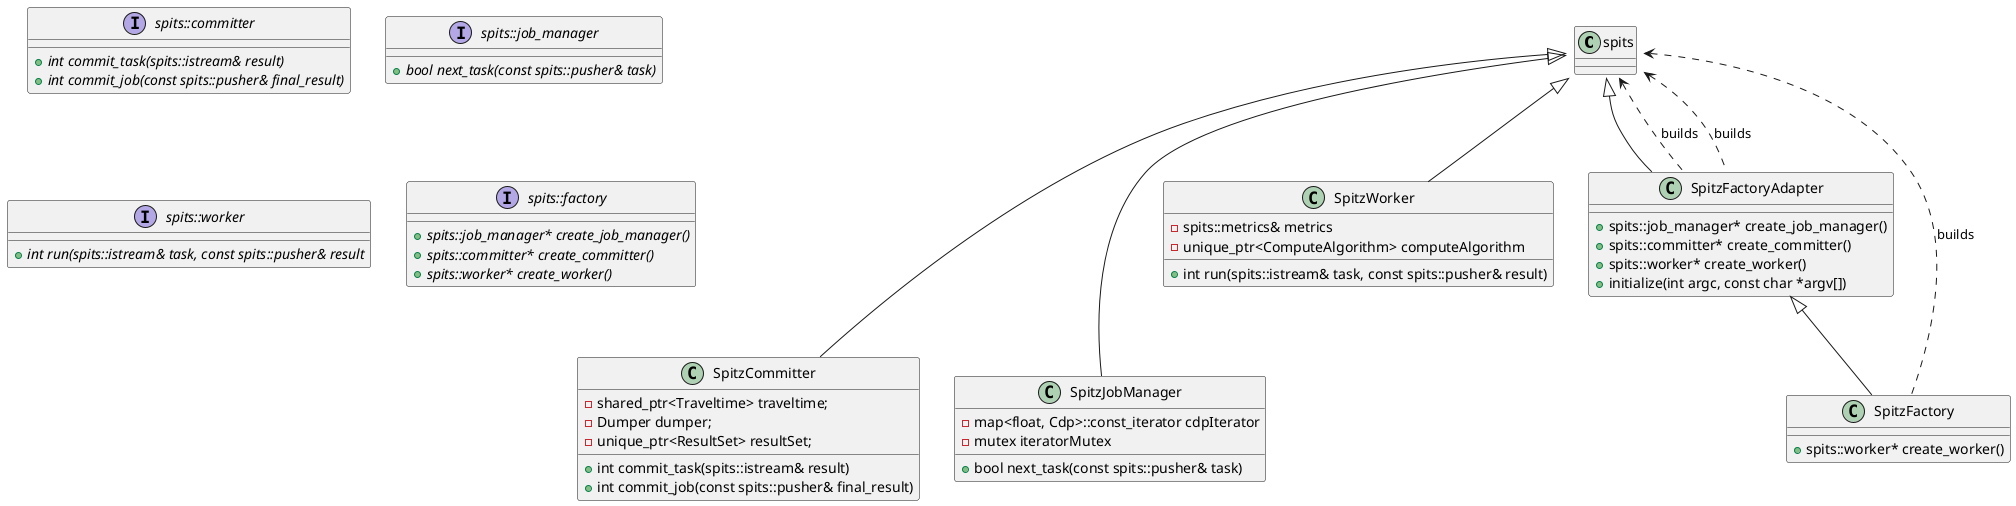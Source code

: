 @startuml Spits

spits::committer <|--- SpitzCommitter
spits::job_manager <|--- SpitzJobManager
spits::worker <|-- SpitzWorker

spits::factory <|-- SpitzFactoryAdapter
SpitzFactoryAdapter <|-- SpitzFactory

spits::committer <.. SpitzFactoryAdapter : builds
spits::worker <.. SpitzFactory : builds
spits::job_manager <.. SpitzFactoryAdapter : builds

interface spits::committer {
    +{abstract} int commit_task(spits::istream& result)
    +{abstract} int commit_job(const spits::pusher& final_result)
}

class SpitzCommitter {
    -shared_ptr<Traveltime> traveltime;
    -Dumper dumper;
    -unique_ptr<ResultSet> resultSet;
    +int commit_task(spits::istream& result)
    +int commit_job(const spits::pusher& final_result)
}

interface spits::job_manager {
    +{abstract} bool next_task(const spits::pusher& task)
}

class SpitzJobManager {
    -map<float, Cdp>::const_iterator cdpIterator
    -mutex iteratorMutex
    +bool next_task(const spits::pusher& task)
}

interface spits::worker {
    +{abstract}int run(spits::istream& task, const spits::pusher& result
}

class SpitzWorker {
    -spits::metrics& metrics
    -unique_ptr<ComputeAlgorithm> computeAlgorithm
    +int run(spits::istream& task, const spits::pusher& result)
}

interface spits::factory {
    +{abstract} spits::job_manager* create_job_manager()
    +{abstract} spits::committer* create_committer()
    +{abstract} spits::worker* create_worker()
}

class SpitzFactoryAdapter {
    +spits::job_manager* create_job_manager()
    +spits::committer* create_committer()
    +spits::worker* create_worker()
    +initialize(int argc, const char *argv[])
}

class SpitzFactory {
    +spits::worker* create_worker()
}

@enduml